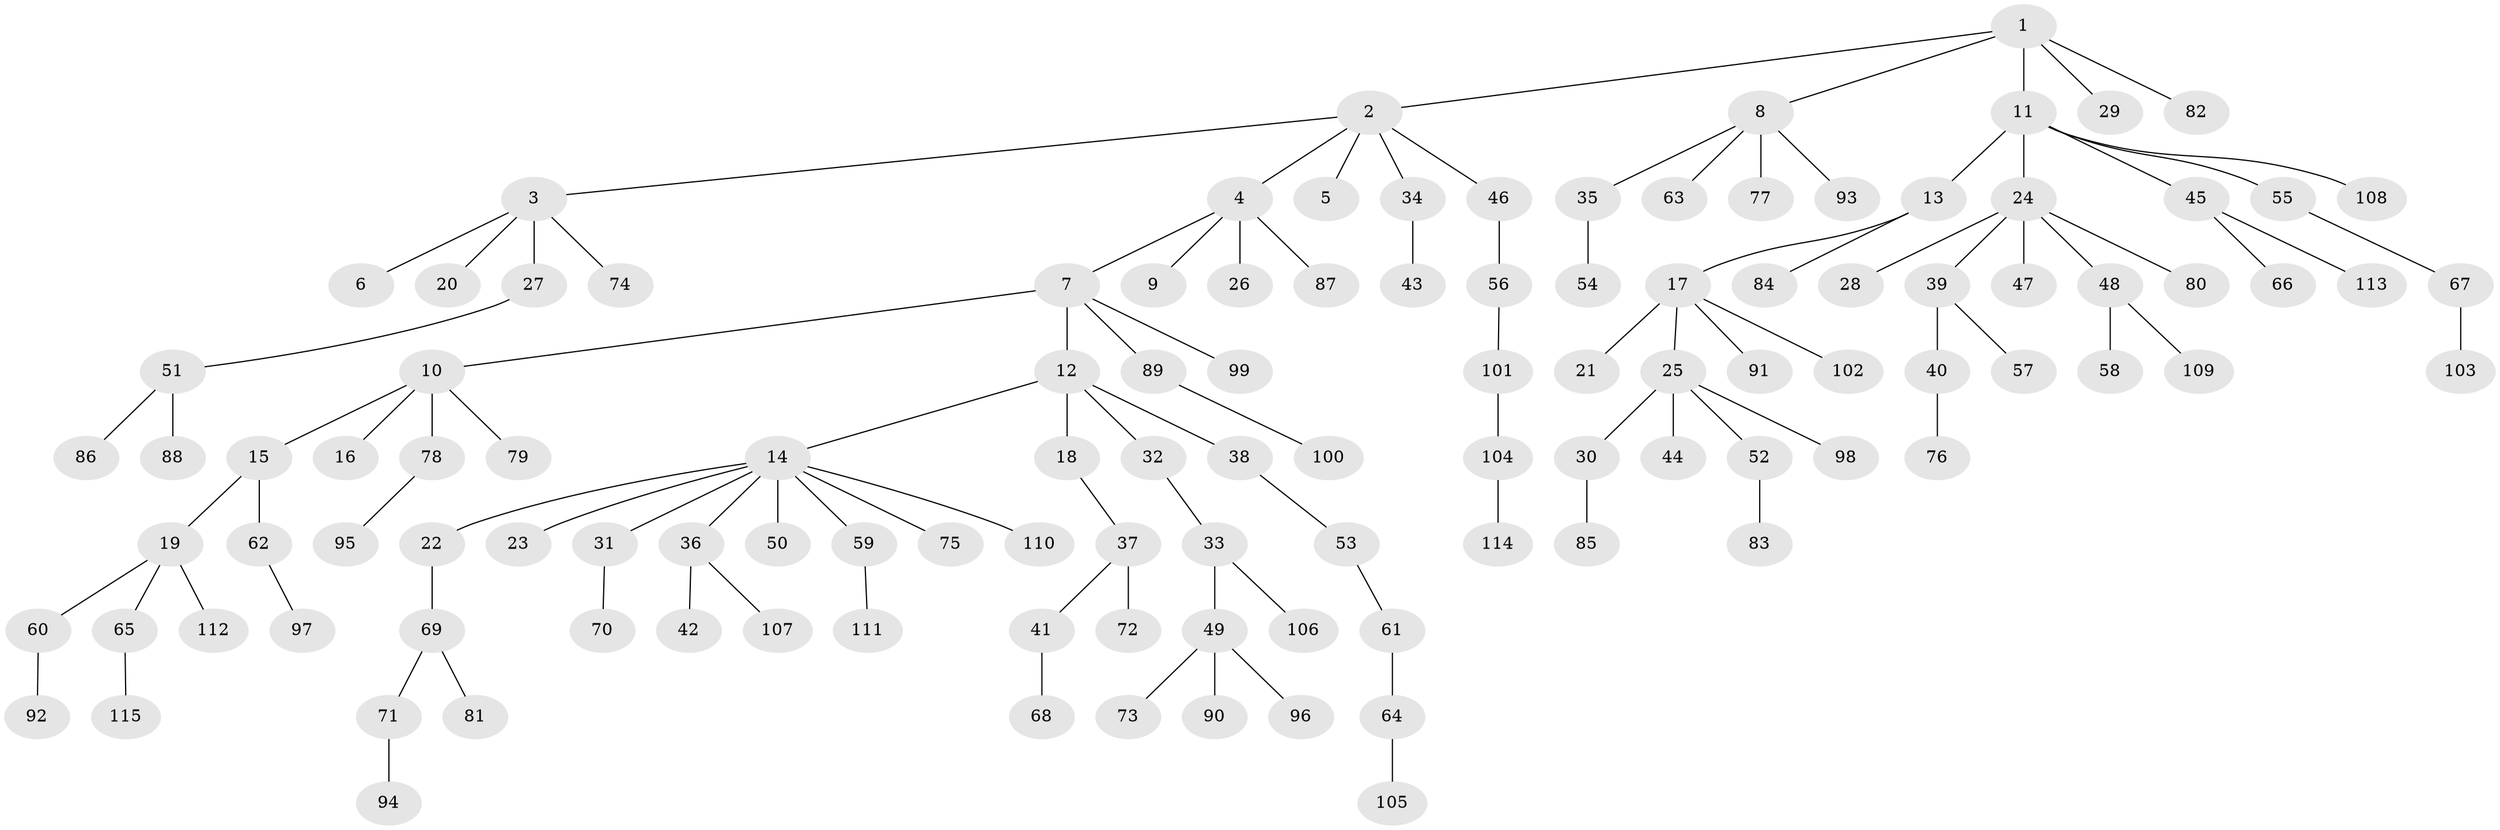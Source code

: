 // coarse degree distribution, {9: 0.02564102564102564, 4: 0.0641025641025641, 8: 0.01282051282051282, 1: 0.6538461538461539, 6: 0.01282051282051282, 5: 0.038461538461538464, 2: 0.16666666666666666, 7: 0.01282051282051282, 3: 0.01282051282051282}
// Generated by graph-tools (version 1.1) at 2025/52/02/27/25 19:52:10]
// undirected, 115 vertices, 114 edges
graph export_dot {
graph [start="1"]
  node [color=gray90,style=filled];
  1;
  2;
  3;
  4;
  5;
  6;
  7;
  8;
  9;
  10;
  11;
  12;
  13;
  14;
  15;
  16;
  17;
  18;
  19;
  20;
  21;
  22;
  23;
  24;
  25;
  26;
  27;
  28;
  29;
  30;
  31;
  32;
  33;
  34;
  35;
  36;
  37;
  38;
  39;
  40;
  41;
  42;
  43;
  44;
  45;
  46;
  47;
  48;
  49;
  50;
  51;
  52;
  53;
  54;
  55;
  56;
  57;
  58;
  59;
  60;
  61;
  62;
  63;
  64;
  65;
  66;
  67;
  68;
  69;
  70;
  71;
  72;
  73;
  74;
  75;
  76;
  77;
  78;
  79;
  80;
  81;
  82;
  83;
  84;
  85;
  86;
  87;
  88;
  89;
  90;
  91;
  92;
  93;
  94;
  95;
  96;
  97;
  98;
  99;
  100;
  101;
  102;
  103;
  104;
  105;
  106;
  107;
  108;
  109;
  110;
  111;
  112;
  113;
  114;
  115;
  1 -- 2;
  1 -- 8;
  1 -- 11;
  1 -- 29;
  1 -- 82;
  2 -- 3;
  2 -- 4;
  2 -- 5;
  2 -- 34;
  2 -- 46;
  3 -- 6;
  3 -- 20;
  3 -- 27;
  3 -- 74;
  4 -- 7;
  4 -- 9;
  4 -- 26;
  4 -- 87;
  7 -- 10;
  7 -- 12;
  7 -- 89;
  7 -- 99;
  8 -- 35;
  8 -- 63;
  8 -- 77;
  8 -- 93;
  10 -- 15;
  10 -- 16;
  10 -- 78;
  10 -- 79;
  11 -- 13;
  11 -- 24;
  11 -- 45;
  11 -- 55;
  11 -- 108;
  12 -- 14;
  12 -- 18;
  12 -- 32;
  12 -- 38;
  13 -- 17;
  13 -- 84;
  14 -- 22;
  14 -- 23;
  14 -- 31;
  14 -- 36;
  14 -- 50;
  14 -- 59;
  14 -- 75;
  14 -- 110;
  15 -- 19;
  15 -- 62;
  17 -- 21;
  17 -- 25;
  17 -- 91;
  17 -- 102;
  18 -- 37;
  19 -- 60;
  19 -- 65;
  19 -- 112;
  22 -- 69;
  24 -- 28;
  24 -- 39;
  24 -- 47;
  24 -- 48;
  24 -- 80;
  25 -- 30;
  25 -- 44;
  25 -- 52;
  25 -- 98;
  27 -- 51;
  30 -- 85;
  31 -- 70;
  32 -- 33;
  33 -- 49;
  33 -- 106;
  34 -- 43;
  35 -- 54;
  36 -- 42;
  36 -- 107;
  37 -- 41;
  37 -- 72;
  38 -- 53;
  39 -- 40;
  39 -- 57;
  40 -- 76;
  41 -- 68;
  45 -- 66;
  45 -- 113;
  46 -- 56;
  48 -- 58;
  48 -- 109;
  49 -- 73;
  49 -- 90;
  49 -- 96;
  51 -- 86;
  51 -- 88;
  52 -- 83;
  53 -- 61;
  55 -- 67;
  56 -- 101;
  59 -- 111;
  60 -- 92;
  61 -- 64;
  62 -- 97;
  64 -- 105;
  65 -- 115;
  67 -- 103;
  69 -- 71;
  69 -- 81;
  71 -- 94;
  78 -- 95;
  89 -- 100;
  101 -- 104;
  104 -- 114;
}
